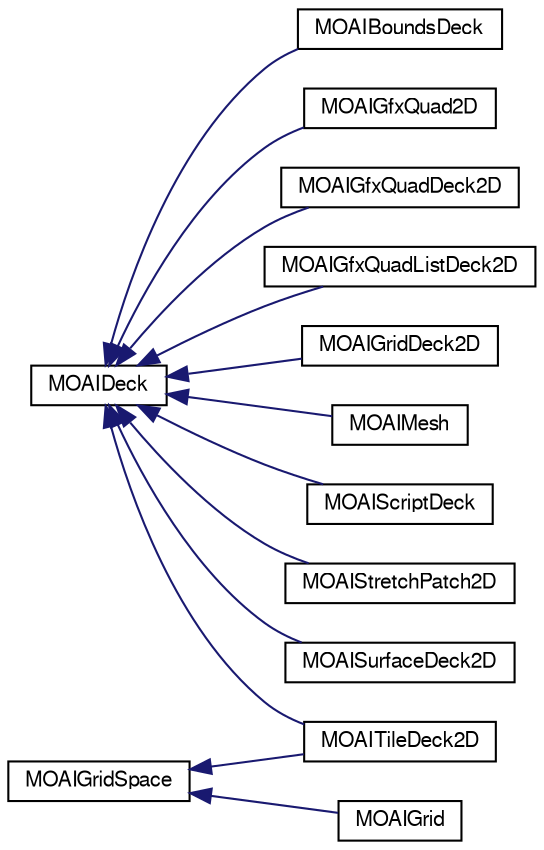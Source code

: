 digraph G
{
  edge [fontname="FreeSans",fontsize="10",labelfontname="FreeSans",labelfontsize="10"];
  node [fontname="FreeSans",fontsize="10",shape=record];
  rankdir=LR;
  Node1 [label="MOAIDeck",height=0.2,width=0.4,color="black", fillcolor="white", style="filled",URL="$class_m_o_a_i_deck.html",tooltip="Base class for decks."];
  Node1 -> Node2 [dir=back,color="midnightblue",fontsize="10",style="solid",fontname="FreeSans"];
  Node2 [label="MOAIBoundsDeck",height=0.2,width=0.4,color="black", fillcolor="white", style="filled",URL="$class_m_o_a_i_bounds_deck.html"];
  Node1 -> Node3 [dir=back,color="midnightblue",fontsize="10",style="solid",fontname="FreeSans"];
  Node3 [label="MOAIGfxQuad2D",height=0.2,width=0.4,color="black", fillcolor="white", style="filled",URL="$class_m_o_a_i_gfx_quad2_d.html",tooltip="Single textured quad."];
  Node1 -> Node4 [dir=back,color="midnightblue",fontsize="10",style="solid",fontname="FreeSans"];
  Node4 [label="MOAIGfxQuadDeck2D",height=0.2,width=0.4,color="black", fillcolor="white", style="filled",URL="$class_m_o_a_i_gfx_quad_deck2_d.html",tooltip="Deck of textured quads."];
  Node1 -> Node5 [dir=back,color="midnightblue",fontsize="10",style="solid",fontname="FreeSans"];
  Node5 [label="MOAIGfxQuadListDeck2D",height=0.2,width=0.4,color="black", fillcolor="white", style="filled",URL="$class_m_o_a_i_gfx_quad_list_deck2_d.html",tooltip="Deck of lists of textured quads. UV and model space quads are specified independently and associated ..."];
  Node1 -> Node6 [dir=back,color="midnightblue",fontsize="10",style="solid",fontname="FreeSans"];
  Node6 [label="MOAIGridDeck2D",height=0.2,width=0.4,color="black", fillcolor="white", style="filled",URL="$class_m_o_a_i_grid_deck2_d.html",tooltip="This deck renders &#39;brushes&#39; which are sampled from a tile map. The tile map is specified by t..."];
  Node1 -> Node7 [dir=back,color="midnightblue",fontsize="10",style="solid",fontname="FreeSans"];
  Node7 [label="MOAIMesh",height=0.2,width=0.4,color="black", fillcolor="white", style="filled",URL="$class_m_o_a_i_mesh.html",tooltip="Loads a texture and renders the contents of a vertex buffer. Grid drawing not supported.   	&lt;table cellpadding=&quot;8&quot;&gt;&lt;tr&gt; &lt;td vertical-align=&quot;top&quot;&gt; 		&lt;table border=&quot;1&quot; cellpadding=&quot;4&quot;&gt; 		&lt;tr&gt;&lt;td align=&quot;center&quot;&gt;&lt;b&gt;Constants&lt;/b&gt;&lt;/td&gt;&lt;/tr&gt; 		&lt;tr&gt;&lt;td&gt;MOAIMesh.GL_POINTS&lt;/td&gt;&lt;/tr&gt; 		&lt;tr&gt;&lt;td&gt;MOAIMesh.GL_LINES&lt;/td&gt;&lt;/tr&gt; 		&lt;tr&gt;&lt;td&gt;MOAIMesh.GL_TRIANGLES&lt;/td&gt;&lt;/tr&gt; 		&lt;tr&gt;&lt;td&gt;MOAIMesh.GL_LINE_LOOP&lt;/td&gt;&lt;/tr&gt; 		&lt;tr&gt;&lt;td&gt;MOAIMesh.GL_LINE_STRIP&lt;/td&gt;&lt;/tr&gt; 		&lt;tr&gt;&lt;td&gt;MOAIMesh.GL_TRIANGLE_FAN&lt;/td&gt;&lt;/tr&gt; 		&lt;tr&gt;&lt;td&gt;MOAIMesh.GL_TRIANGLE_STRIP&lt;/td&gt;&lt;/tr&gt; 		&lt;/table&gt; 	&lt;/td&gt;&lt;/tr&gt;&lt;/table&gt; 	."];
  Node1 -> Node8 [dir=back,color="midnightblue",fontsize="10",style="solid",fontname="FreeSans"];
  Node8 [label="MOAIScriptDeck",height=0.2,width=0.4,color="black", fillcolor="white", style="filled",URL="$class_m_o_a_i_script_deck.html",tooltip="Scriptable deck object."];
  Node1 -> Node9 [dir=back,color="midnightblue",fontsize="10",style="solid",fontname="FreeSans"];
  Node9 [label="MOAIStretchPatch2D",height=0.2,width=0.4,color="black", fillcolor="white", style="filled",URL="$class_m_o_a_i_stretch_patch2_d.html",tooltip="Moai implementation of a 9-patch. Textured quad with any number of stretchable and non-stretchable &#..."];
  Node1 -> Node10 [dir=back,color="midnightblue",fontsize="10",style="solid",fontname="FreeSans"];
  Node10 [label="MOAISurfaceDeck2D",height=0.2,width=0.4,color="black", fillcolor="white", style="filled",URL="$class_m_o_a_i_surface_deck2_d.html",tooltip="Deck of surface edge lists. Unused in this version of Moai."];
  Node1 -> Node11 [dir=back,color="midnightblue",fontsize="10",style="solid",fontname="FreeSans"];
  Node11 [label="MOAITileDeck2D",height=0.2,width=0.4,color="black", fillcolor="white", style="filled",URL="$class_m_o_a_i_tile_deck2_d.html",tooltip="Subdivides a single texture into uniform tiles enumerated from the texture&#39;s left top to right bo..."];
  Node12 [label="MOAIGridSpace",height=0.2,width=0.4,color="black", fillcolor="white", style="filled",URL="$class_m_o_a_i_grid_space.html",tooltip="Represents spatial configuration of a grid. The grid is made up of cells. Inside of each cell is a ti..."];
  Node12 -> Node13 [dir=back,color="midnightblue",fontsize="10",style="solid",fontname="FreeSans"];
  Node13 [label="MOAIGrid",height=0.2,width=0.4,color="black", fillcolor="white", style="filled",URL="$class_m_o_a_i_grid.html",tooltip="Grid data object. Grid cells are indexed starting and (1,1). Grid indices will wrap if out of range..."];
  Node12 -> Node11 [dir=back,color="midnightblue",fontsize="10",style="solid",fontname="FreeSans"];
}
